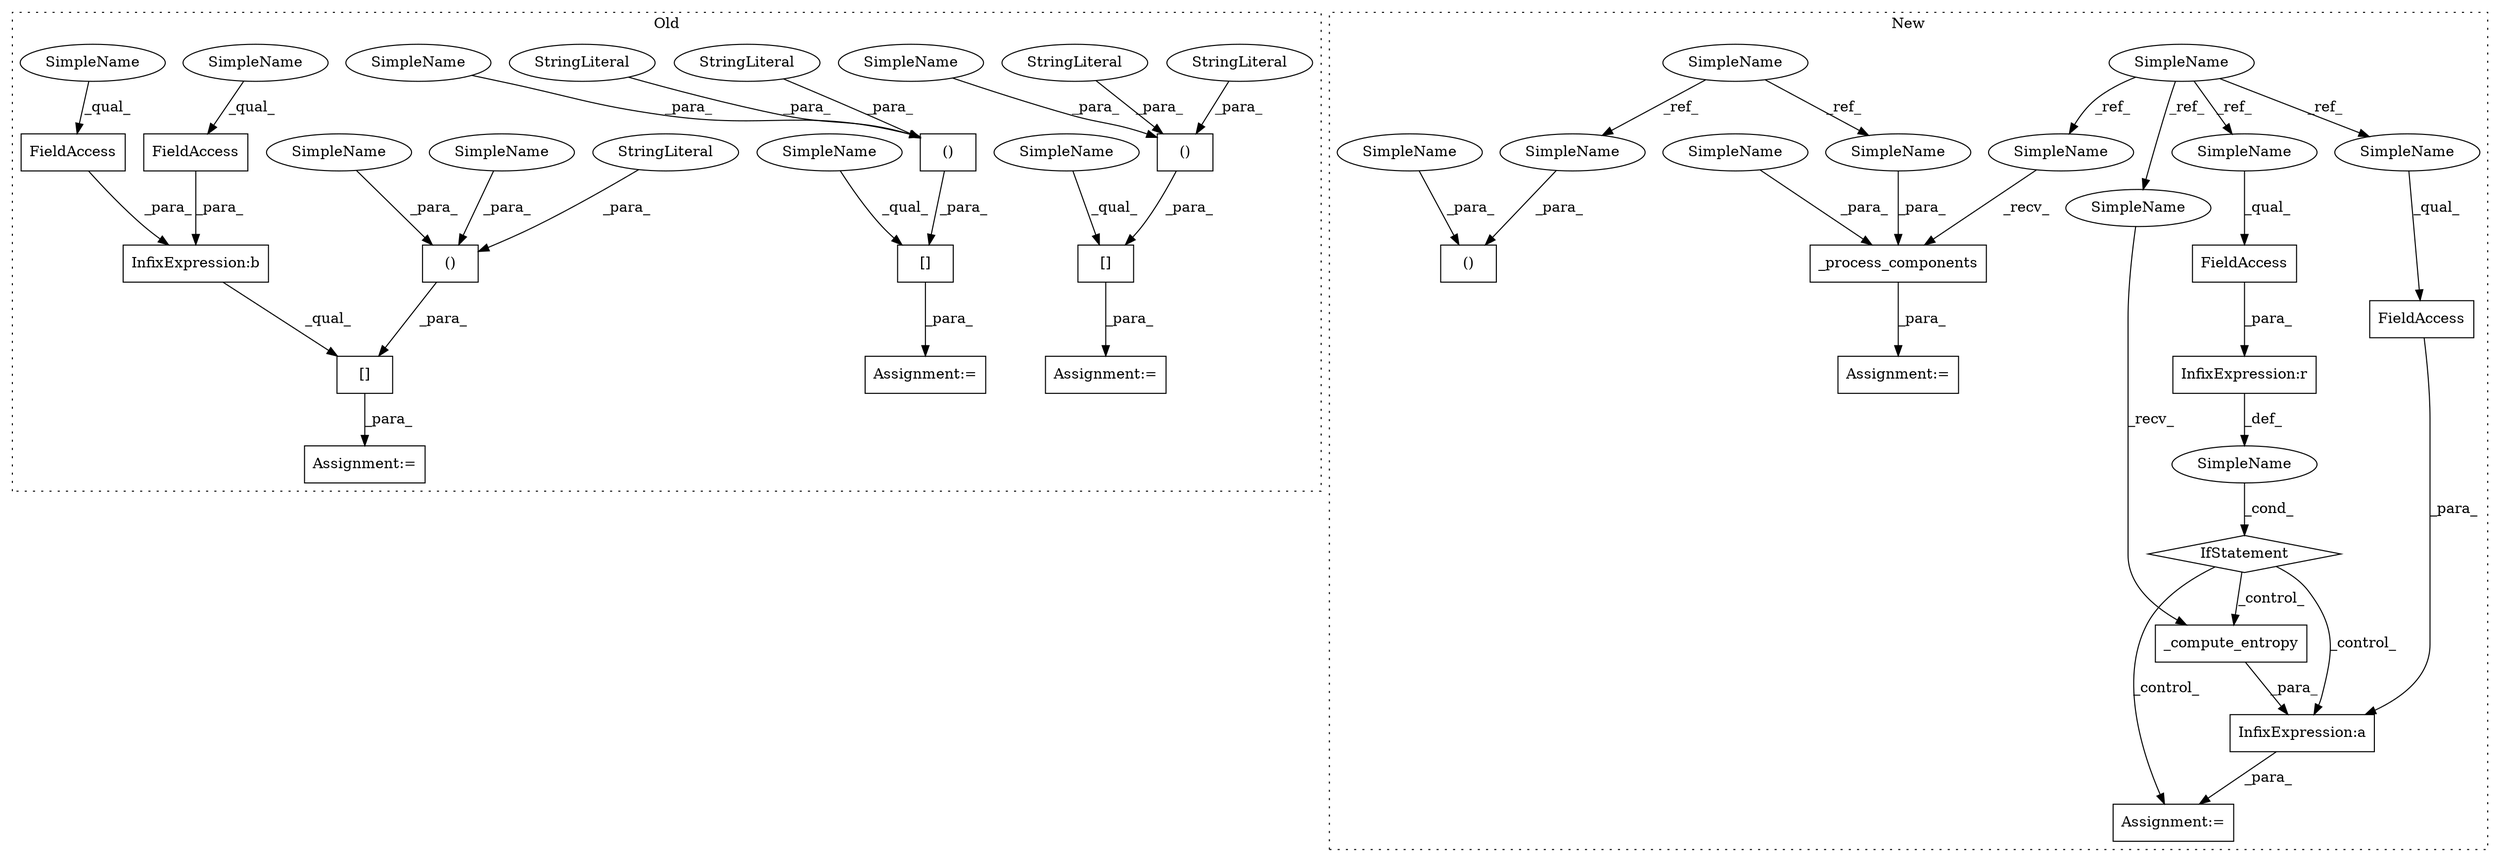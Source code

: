 digraph G {
subgraph cluster0 {
1 [label="[]" a="2" s="2942,3027" l="35,2" shape="box"];
3 [label="()" a="106" s="2977" l="50" shape="box"];
4 [label="InfixExpression:b" a="27" s="2955" l="3" shape="box"];
5 [label="FieldAccess" a="22" s="2943" l="12" shape="box"];
7 [label="FieldAccess" a="22" s="2958" l="12" shape="box"];
8 [label="()" a="106" s="3054" l="62" shape="box"];
9 [label="[]" a="2" s="3042,3116" l="12,2" shape="box"];
10 [label="()" a="106" s="3149" l="62" shape="box"];
11 [label="[]" a="2" s="3134,3211" l="15,2" shape="box"];
12 [label="Assignment:=" a="7" s="3133" l="1" shape="box"];
13 [label="StringLiteral" a="45" s="2994" l="16" shape="ellipse"];
14 [label="Assignment:=" a="7" s="3041" l="1" shape="box"];
15 [label="Assignment:=" a="7" s="2941" l="1" shape="box"];
16 [label="StringLiteral" a="45" s="3195" l="16" shape="ellipse"];
18 [label="StringLiteral" a="45" s="3054" l="16" shape="ellipse"];
19 [label="StringLiteral" a="45" s="3100" l="16" shape="ellipse"];
20 [label="StringLiteral" a="45" s="3149" l="16" shape="ellipse"];
37 [label="SimpleName" a="42" s="3134" l="9" shape="ellipse"];
38 [label="SimpleName" a="42" s="3042" l="6" shape="ellipse"];
39 [label="SimpleName" a="42" s="2943" l="4" shape="ellipse"];
40 [label="SimpleName" a="42" s="2958" l="4" shape="ellipse"];
43 [label="SimpleName" a="42" s="2977" l="4" shape="ellipse"];
44 [label="SimpleName" a="42" s="3083" l="4" shape="ellipse"];
45 [label="SimpleName" a="42" s="3023" l="4" shape="ellipse"];
46 [label="SimpleName" a="42" s="3178" l="4" shape="ellipse"];
label = "Old";
style="dotted";
}
subgraph cluster1 {
2 [label="_process_components" a="32" s="3972,4008" l="20,1" shape="box"];
6 [label="SimpleName" a="42" s="3463" l="4" shape="ellipse"];
17 [label="Assignment:=" a="7" s="3965" l="2" shape="box"];
21 [label="()" a="106" s="3918" l="47" shape="box"];
22 [label="SimpleName" a="42" s="3727" l="9" shape="ellipse"];
23 [label="FieldAccess" a="22" s="4999" l="27" shape="box"];
24 [label="InfixExpression:a" a="27" s="5026" l="3" shape="box"];
25 [label="_compute_entropy" a="32" s="5034,5061" l="17,1" shape="box"];
26 [label="SimpleName" a="42" s="" l="" shape="ellipse"];
27 [label="InfixExpression:r" a="27" s="4898" l="4" shape="box"];
28 [label="FieldAccess" a="22" s="4871" l="27" shape="box"];
29 [label="IfStatement" a="25" s="4867,4906" l="4,2" shape="diamond"];
30 [label="Assignment:=" a="7" s="4996" l="2" shape="box"];
31 [label="SimpleName" a="42" s="3999" l="9" shape="ellipse"];
32 [label="SimpleName" a="42" s="3956" l="9" shape="ellipse"];
33 [label="SimpleName" a="42" s="5029" l="4" shape="ellipse"];
34 [label="SimpleName" a="42" s="3967" l="4" shape="ellipse"];
35 [label="SimpleName" a="42" s="4999" l="4" shape="ellipse"];
36 [label="SimpleName" a="42" s="4871" l="4" shape="ellipse"];
41 [label="SimpleName" a="42" s="3937" l="6" shape="ellipse"];
42 [label="SimpleName" a="42" s="3992" l="6" shape="ellipse"];
label = "New";
style="dotted";
}
1 -> 15 [label="_para_"];
2 -> 17 [label="_para_"];
3 -> 1 [label="_para_"];
4 -> 1 [label="_qual_"];
5 -> 4 [label="_para_"];
6 -> 34 [label="_ref_"];
6 -> 33 [label="_ref_"];
6 -> 35 [label="_ref_"];
6 -> 36 [label="_ref_"];
7 -> 4 [label="_para_"];
8 -> 9 [label="_para_"];
9 -> 14 [label="_para_"];
10 -> 11 [label="_para_"];
11 -> 12 [label="_para_"];
13 -> 3 [label="_para_"];
16 -> 10 [label="_para_"];
18 -> 8 [label="_para_"];
19 -> 8 [label="_para_"];
20 -> 10 [label="_para_"];
22 -> 31 [label="_ref_"];
22 -> 32 [label="_ref_"];
23 -> 24 [label="_para_"];
24 -> 30 [label="_para_"];
25 -> 24 [label="_para_"];
26 -> 29 [label="_cond_"];
27 -> 26 [label="_def_"];
28 -> 27 [label="_para_"];
29 -> 30 [label="_control_"];
29 -> 24 [label="_control_"];
29 -> 25 [label="_control_"];
31 -> 2 [label="_para_"];
32 -> 21 [label="_para_"];
33 -> 25 [label="_recv_"];
34 -> 2 [label="_recv_"];
35 -> 23 [label="_qual_"];
36 -> 28 [label="_qual_"];
37 -> 11 [label="_qual_"];
38 -> 9 [label="_qual_"];
39 -> 5 [label="_qual_"];
40 -> 7 [label="_qual_"];
41 -> 21 [label="_para_"];
42 -> 2 [label="_para_"];
43 -> 3 [label="_para_"];
44 -> 8 [label="_para_"];
45 -> 3 [label="_para_"];
46 -> 10 [label="_para_"];
}